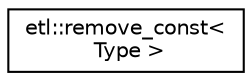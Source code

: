 digraph "Graphical Class Hierarchy"
{
  edge [fontname="Helvetica",fontsize="10",labelfontname="Helvetica",labelfontsize="10"];
  node [fontname="Helvetica",fontsize="10",shape=record];
  rankdir="LR";
  Node0 [label="etl::remove_const\<\l Type \>",height=0.2,width=0.4,color="black", fillcolor="white", style="filled",URL="$structetl_1_1remove__const.html"];
}
